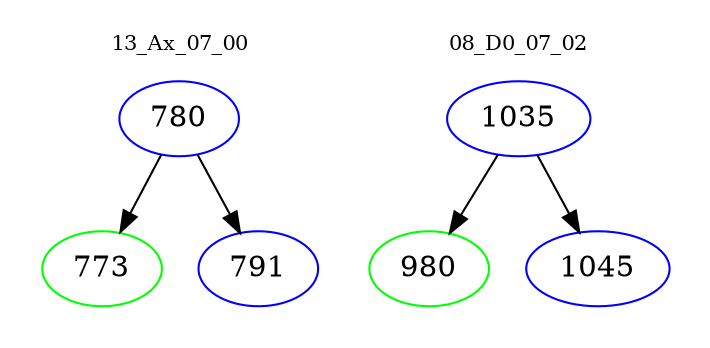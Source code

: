 digraph{
subgraph cluster_0 {
color = white
label = "13_Ax_07_00";
fontsize=10;
T0_780 [label="780", color="blue"]
T0_780 -> T0_773 [color="black"]
T0_773 [label="773", color="green"]
T0_780 -> T0_791 [color="black"]
T0_791 [label="791", color="blue"]
}
subgraph cluster_1 {
color = white
label = "08_D0_07_02";
fontsize=10;
T1_1035 [label="1035", color="blue"]
T1_1035 -> T1_980 [color="black"]
T1_980 [label="980", color="green"]
T1_1035 -> T1_1045 [color="black"]
T1_1045 [label="1045", color="blue"]
}
}
